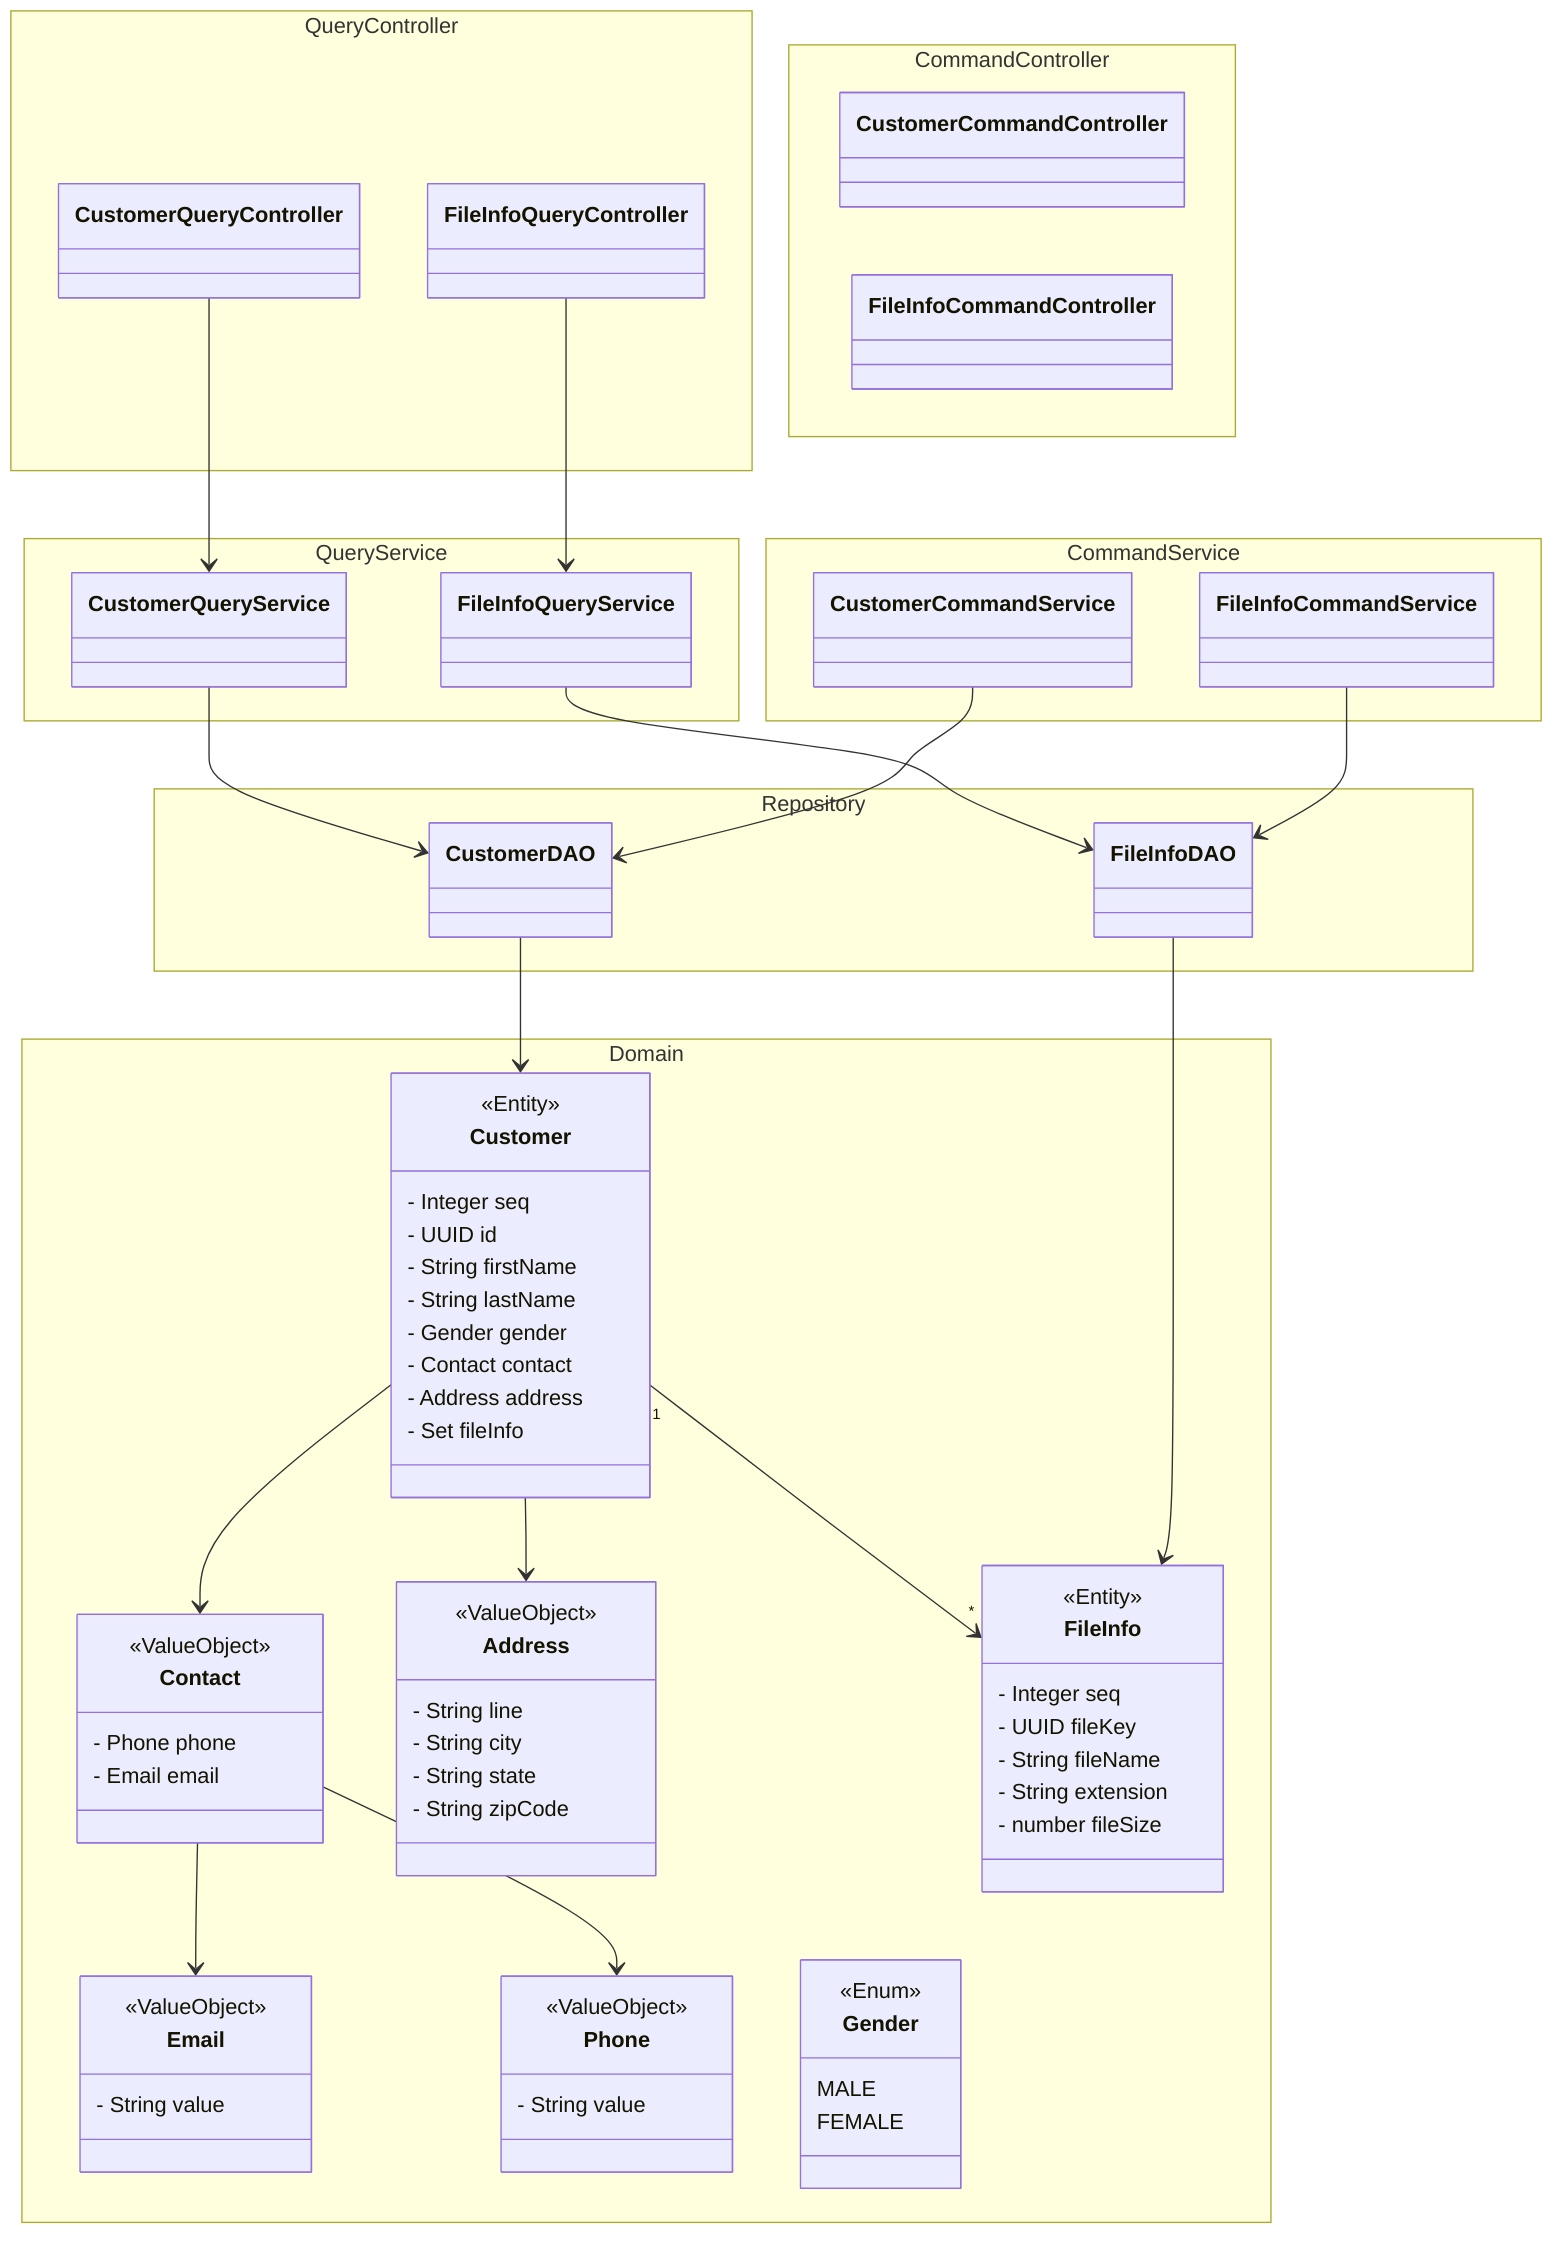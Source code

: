 classDiagram
    Customer --> Contact
    Customer --> Address
    Customer "1" --> "*" FileInfo
    
    Contact --> Email
    Contact --> Phone
    
    CustomerDAO --> Customer
    FileInfoDAO --> FileInfo

    CustomerQueryService --> CustomerDAO
    FileInfoQueryService --> FileInfoDAO

    CustomerCommandService --> CustomerDAO
    FileInfoCommandService --> FileInfoDAO    

    CustomerQueryController --> CustomerQueryService
    FileInfoQueryController --> FileInfoQueryService

    namespace Domain {
    
        class Customer {
            <<Entity>>
            - Integer seq
            - UUID id
            - String firstName
            - String lastName
            - Gender gender
            - Contact contact
            - Address address
            - Set<FileInfo> fileInfo
        }

        class Contact {
            <<ValueObject>>
            - Phone phone
            - Email email
        }

        class Phone {
            <<ValueObject>>
            - String value
        }

        class Email {
            <<ValueObject>>
            - String value
        }

        class Address {
            <<ValueObject>>
            - String line
            - String city
            - String state
            - String zipCode
        }    

        class Gender {
            <<Enum>>
            MALE
            FEMALE
        }

        class FileInfo {
            <<Entity>>
            - Integer seq
            - UUID fileKey
            - String fileName
            - String extension
            - number fileSize
        }
    }

    namespace Repository {
            class CustomerDAO { }
            class FileInfoDAO { }
    }

    namespace QueryService {
            class CustomerQueryService { }
            class FileInfoQueryService { }
    }

    namespace CommandService {
            class CustomerCommandService { }
            class FileInfoCommandService { }
    }

    namespace QueryController {
            class CustomerQueryController { }
            class FileInfoQueryController { }
    }

    namespace CommandController {
            class CustomerCommandController { }
            class FileInfoCommandController { }
    }